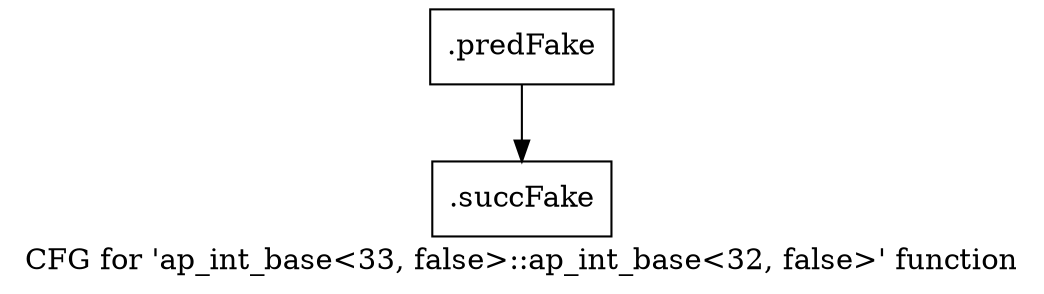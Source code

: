 digraph "CFG for 'ap_int_base\<33, false\>::ap_int_base\<32, false\>' function" {
	label="CFG for 'ap_int_base\<33, false\>::ap_int_base\<32, false\>' function";

	Node0x5b01210 [shape=record,filename="",linenumber="",label="{.predFake}"];
	Node0x5b01210 -> Node0x60e6a20[ callList="" memoryops="" filename="/mnt/xilinx/Vitis_HLS/2021.2/include/ap_int_base.h" execusionnum="1530"];
	Node0x60e6a20 [shape=record,filename="/mnt/xilinx/Vitis_HLS/2021.2/include/ap_int_base.h",linenumber="233",label="{.succFake}"];
}
